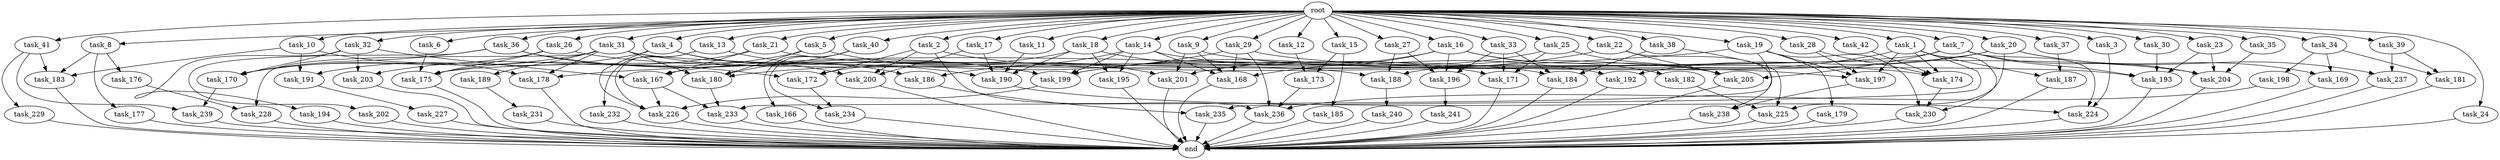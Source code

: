 digraph G {
  task_171 [size="1443109011.456000"];
  task_32 [size="1.024000"];
  task_191 [size="996432412.672000"];
  task_181 [size="386547056.640000"];
  task_27 [size="1.024000"];
  task_4 [size="1.024000"];
  task_2 [size="1.024000"];
  task_13 [size="1.024000"];
  task_241 [size="695784701.952000"];
  task_186 [size="1554778161.152000"];
  task_41 [size="1.024000"];
  task_177 [size="858993459.200000"];
  task_168 [size="2491081031.680000"];
  task_228 [size="292057776.128000"];
  task_6 [size="1.024000"];
  task_9 [size="1.024000"];
  task_175 [size="1752346656.768000"];
  task_179 [size="695784701.952000"];
  task_189 [size="214748364.800000"];
  task_188 [size="1254130450.432000"];
  task_231 [size="34359738.368000"];
  task_183 [size="1417339207.680000"];
  task_31 [size="1.024000"];
  task_14 [size="1.024000"];
  task_230 [size="970662608.896000"];
  task_16 [size="1.024000"];
  task_185 [size="549755813.888000"];
  task_194 [size="137438953.472000"];
  task_40 [size="1.024000"];
  task_170 [size="1194000908.288000"];
  task_15 [size="1.024000"];
  task_10 [size="1.024000"];
  task_173 [size="1099511627.776000"];
  task_29 [size="1.024000"];
  task_236 [size="1632087572.480000"];
  task_240 [size="309237645.312000"];
  task_235 [size="214748364.800000"];
  task_190 [size="2576980377.600000"];
  task_199 [size="2576980377.600000"];
  task_237 [size="386547056.640000"];
  task_26 [size="1.024000"];
  task_25 [size="1.024000"];
  task_201 [size="944892805.120000"];
  end [size="0.000000"];
  task_227 [size="695784701.952000"];
  task_169 [size="154618822.656000"];
  task_192 [size="773094113.280000"];
  task_19 [size="1.024000"];
  task_180 [size="1675037245.440000"];
  task_18 [size="1.024000"];
  task_12 [size="1.024000"];
  task_36 [size="1.024000"];
  task_33 [size="1.024000"];
  task_182 [size="549755813.888000"];
  task_197 [size="2078764171.264000"];
  task_24 [size="1.024000"];
  task_229 [size="420906795.008000"];
  task_202 [size="420906795.008000"];
  task_167 [size="352187318.272000"];
  task_184 [size="1073741824.000000"];
  task_174 [size="1546188226.560000"];
  task_224 [size="532575944.704000"];
  task_21 [size="1.024000"];
  task_37 [size="1.024000"];
  task_196 [size="2104533975.040000"];
  task_187 [size="996432412.672000"];
  task_23 [size="1.024000"];
  task_176 [size="858993459.200000"];
  root [size="0.000000"];
  task_5 [size="1.024000"];
  task_195 [size="1245540515.840000"];
  task_193 [size="1571958030.336000"];
  task_11 [size="1.024000"];
  task_234 [size="730144440.320000"];
  task_200 [size="1477468749.824000"];
  task_3 [size="1.024000"];
  task_166 [size="695784701.952000"];
  task_239 [size="970662608.896000"];
  task_225 [size="292057776.128000"];
  task_39 [size="1.024000"];
  task_232 [size="858993459.200000"];
  task_22 [size="1.024000"];
  task_28 [size="1.024000"];
  task_7 [size="1.024000"];
  task_34 [size="1.024000"];
  task_233 [size="1194000908.288000"];
  task_226 [size="2276332666.880000"];
  task_17 [size="1.024000"];
  task_198 [size="77309411.328000"];
  task_20 [size="1.024000"];
  task_178 [size="1047972020.224000"];
  task_205 [size="1700807049.216000"];
  task_1 [size="1.024000"];
  task_42 [size="1.024000"];
  task_204 [size="2379411881.984000"];
  task_172 [size="1279900254.208000"];
  task_35 [size="1.024000"];
  task_30 [size="1.024000"];
  task_203 [size="274877906.944000"];
  task_38 [size="1.024000"];
  task_238 [size="1116691496.960000"];
  task_8 [size="1.024000"];

  task_171 -> end [size="1.000000"];
  task_32 -> task_194 [size="134217728.000000"];
  task_32 -> task_167 [size="134217728.000000"];
  task_32 -> task_203 [size="134217728.000000"];
  task_32 -> task_170 [size="134217728.000000"];
  task_191 -> task_227 [size="679477248.000000"];
  task_181 -> end [size="1.000000"];
  task_27 -> task_188 [size="679477248.000000"];
  task_27 -> task_196 [size="679477248.000000"];
  task_4 -> task_191 [size="838860800.000000"];
  task_4 -> task_200 [size="838860800.000000"];
  task_4 -> task_186 [size="838860800.000000"];
  task_4 -> task_226 [size="838860800.000000"];
  task_2 -> task_200 [size="301989888.000000"];
  task_2 -> task_172 [size="301989888.000000"];
  task_2 -> task_174 [size="301989888.000000"];
  task_2 -> task_236 [size="301989888.000000"];
  task_13 -> task_232 [size="838860800.000000"];
  task_13 -> task_190 [size="838860800.000000"];
  task_13 -> task_226 [size="838860800.000000"];
  task_241 -> end [size="1.000000"];
  task_186 -> task_235 [size="75497472.000000"];
  task_41 -> task_183 [size="411041792.000000"];
  task_41 -> task_229 [size="411041792.000000"];
  task_41 -> task_239 [size="411041792.000000"];
  task_177 -> end [size="1.000000"];
  task_168 -> end [size="1.000000"];
  task_228 -> end [size="1.000000"];
  task_6 -> task_175 [size="679477248.000000"];
  task_9 -> task_201 [size="679477248.000000"];
  task_9 -> task_197 [size="679477248.000000"];
  task_9 -> task_168 [size="679477248.000000"];
  task_175 -> end [size="1.000000"];
  task_179 -> end [size="1.000000"];
  task_189 -> task_231 [size="33554432.000000"];
  task_188 -> task_240 [size="301989888.000000"];
  task_231 -> end [size="1.000000"];
  task_183 -> end [size="1.000000"];
  task_31 -> task_189 [size="209715200.000000"];
  task_31 -> task_193 [size="209715200.000000"];
  task_31 -> task_178 [size="209715200.000000"];
  task_31 -> task_199 [size="209715200.000000"];
  task_31 -> task_180 [size="209715200.000000"];
  task_31 -> task_170 [size="209715200.000000"];
  task_31 -> task_228 [size="209715200.000000"];
  task_14 -> task_199 [size="679477248.000000"];
  task_14 -> task_195 [size="679477248.000000"];
  task_14 -> task_192 [size="679477248.000000"];
  task_14 -> task_186 [size="679477248.000000"];
  task_14 -> task_168 [size="679477248.000000"];
  task_230 -> end [size="1.000000"];
  task_16 -> task_199 [size="536870912.000000"];
  task_16 -> task_182 [size="536870912.000000"];
  task_16 -> task_205 [size="536870912.000000"];
  task_16 -> task_168 [size="536870912.000000"];
  task_16 -> task_196 [size="536870912.000000"];
  task_185 -> end [size="1.000000"];
  task_194 -> end [size="1.000000"];
  task_40 -> task_180 [size="679477248.000000"];
  task_40 -> task_234 [size="679477248.000000"];
  task_40 -> task_166 [size="679477248.000000"];
  task_170 -> task_239 [size="536870912.000000"];
  task_15 -> task_185 [size="536870912.000000"];
  task_15 -> task_173 [size="536870912.000000"];
  task_10 -> task_183 [size="134217728.000000"];
  task_10 -> task_178 [size="134217728.000000"];
  task_10 -> task_191 [size="134217728.000000"];
  task_173 -> task_236 [size="679477248.000000"];
  task_29 -> task_204 [size="536870912.000000"];
  task_29 -> task_168 [size="536870912.000000"];
  task_29 -> task_180 [size="536870912.000000"];
  task_29 -> task_236 [size="536870912.000000"];
  task_236 -> end [size="1.000000"];
  task_240 -> end [size="1.000000"];
  task_235 -> end [size="1.000000"];
  task_190 -> task_224 [size="75497472.000000"];
  task_199 -> task_226 [size="134217728.000000"];
  task_237 -> end [size="1.000000"];
  task_26 -> task_175 [size="411041792.000000"];
  task_26 -> task_170 [size="411041792.000000"];
  task_26 -> task_188 [size="411041792.000000"];
  task_25 -> task_201 [size="33554432.000000"];
  task_25 -> task_171 [size="33554432.000000"];
  task_25 -> task_205 [size="33554432.000000"];
  task_201 -> end [size="1.000000"];
  task_227 -> end [size="1.000000"];
  task_169 -> end [size="1.000000"];
  task_192 -> end [size="1.000000"];
  task_19 -> task_230 [size="679477248.000000"];
  task_19 -> task_233 [size="679477248.000000"];
  task_19 -> task_197 [size="679477248.000000"];
  task_19 -> task_178 [size="679477248.000000"];
  task_19 -> task_179 [size="679477248.000000"];
  task_180 -> task_233 [size="75497472.000000"];
  task_18 -> task_195 [size="536870912.000000"];
  task_18 -> task_172 [size="536870912.000000"];
  task_18 -> task_171 [size="536870912.000000"];
  task_18 -> task_190 [size="536870912.000000"];
  task_12 -> task_173 [size="536870912.000000"];
  task_36 -> task_172 [size="411041792.000000"];
  task_36 -> task_199 [size="411041792.000000"];
  task_36 -> task_170 [size="411041792.000000"];
  task_36 -> task_202 [size="411041792.000000"];
  task_33 -> task_184 [size="838860800.000000"];
  task_33 -> task_171 [size="838860800.000000"];
  task_33 -> task_196 [size="838860800.000000"];
  task_182 -> task_225 [size="134217728.000000"];
  task_197 -> task_238 [size="411041792.000000"];
  task_24 -> end [size="1.000000"];
  task_229 -> end [size="1.000000"];
  task_202 -> end [size="1.000000"];
  task_167 -> task_233 [size="411041792.000000"];
  task_167 -> task_226 [size="411041792.000000"];
  task_184 -> end [size="1.000000"];
  task_174 -> task_230 [size="134217728.000000"];
  task_224 -> end [size="1.000000"];
  task_21 -> task_203 [size="134217728.000000"];
  task_21 -> task_167 [size="134217728.000000"];
  task_21 -> task_184 [size="134217728.000000"];
  task_37 -> task_187 [size="838860800.000000"];
  task_196 -> task_241 [size="679477248.000000"];
  task_187 -> end [size="1.000000"];
  task_23 -> task_204 [size="838860800.000000"];
  task_23 -> task_193 [size="838860800.000000"];
  task_176 -> task_228 [size="75497472.000000"];
  root -> task_12 [size="1.000000"];
  root -> task_36 [size="1.000000"];
  root -> task_16 [size="1.000000"];
  root -> task_9 [size="1.000000"];
  root -> task_39 [size="1.000000"];
  root -> task_11 [size="1.000000"];
  root -> task_22 [size="1.000000"];
  root -> task_7 [size="1.000000"];
  root -> task_33 [size="1.000000"];
  root -> task_28 [size="1.000000"];
  root -> task_4 [size="1.000000"];
  root -> task_34 [size="1.000000"];
  root -> task_2 [size="1.000000"];
  root -> task_15 [size="1.000000"];
  root -> task_10 [size="1.000000"];
  root -> task_29 [size="1.000000"];
  root -> task_21 [size="1.000000"];
  root -> task_17 [size="1.000000"];
  root -> task_18 [size="1.000000"];
  root -> task_41 [size="1.000000"];
  root -> task_20 [size="1.000000"];
  root -> task_23 [size="1.000000"];
  root -> task_42 [size="1.000000"];
  root -> task_6 [size="1.000000"];
  root -> task_32 [size="1.000000"];
  root -> task_5 [size="1.000000"];
  root -> task_37 [size="1.000000"];
  root -> task_26 [size="1.000000"];
  root -> task_25 [size="1.000000"];
  root -> task_31 [size="1.000000"];
  root -> task_35 [size="1.000000"];
  root -> task_13 [size="1.000000"];
  root -> task_30 [size="1.000000"];
  root -> task_19 [size="1.000000"];
  root -> task_1 [size="1.000000"];
  root -> task_40 [size="1.000000"];
  root -> task_38 [size="1.000000"];
  root -> task_24 [size="1.000000"];
  root -> task_3 [size="1.000000"];
  root -> task_8 [size="1.000000"];
  root -> task_27 [size="1.000000"];
  root -> task_14 [size="1.000000"];
  task_5 -> task_175 [size="209715200.000000"];
  task_5 -> task_201 [size="209715200.000000"];
  task_5 -> task_180 [size="209715200.000000"];
  task_195 -> end [size="1.000000"];
  task_193 -> end [size="1.000000"];
  task_11 -> task_190 [size="838860800.000000"];
  task_234 -> end [size="1.000000"];
  task_200 -> end [size="1.000000"];
  task_3 -> task_224 [size="33554432.000000"];
  task_166 -> end [size="1.000000"];
  task_239 -> end [size="1.000000"];
  task_225 -> end [size="1.000000"];
  task_39 -> task_237 [size="301989888.000000"];
  task_39 -> task_181 [size="301989888.000000"];
  task_232 -> end [size="1.000000"];
  task_22 -> task_199 [size="679477248.000000"];
  task_22 -> task_238 [size="679477248.000000"];
  task_22 -> task_205 [size="679477248.000000"];
  task_28 -> task_197 [size="536870912.000000"];
  task_28 -> task_174 [size="536870912.000000"];
  task_7 -> task_175 [size="411041792.000000"];
  task_7 -> task_224 [size="411041792.000000"];
  task_7 -> task_204 [size="411041792.000000"];
  task_7 -> task_193 [size="411041792.000000"];
  task_7 -> task_205 [size="411041792.000000"];
  task_34 -> task_169 [size="75497472.000000"];
  task_34 -> task_198 [size="75497472.000000"];
  task_34 -> task_181 [size="75497472.000000"];
  task_233 -> end [size="1.000000"];
  task_226 -> end [size="1.000000"];
  task_17 -> task_200 [size="301989888.000000"];
  task_17 -> task_190 [size="301989888.000000"];
  task_198 -> task_236 [size="75497472.000000"];
  task_20 -> task_167 [size="75497472.000000"];
  task_20 -> task_192 [size="75497472.000000"];
  task_20 -> task_237 [size="75497472.000000"];
  task_20 -> task_225 [size="75497472.000000"];
  task_20 -> task_169 [size="75497472.000000"];
  task_178 -> end [size="1.000000"];
  task_205 -> end [size="1.000000"];
  task_1 -> task_187 [size="134217728.000000"];
  task_1 -> task_230 [size="134217728.000000"];
  task_1 -> task_235 [size="134217728.000000"];
  task_1 -> task_174 [size="134217728.000000"];
  task_1 -> task_188 [size="134217728.000000"];
  task_1 -> task_197 [size="134217728.000000"];
  task_42 -> task_174 [size="536870912.000000"];
  task_204 -> end [size="1.000000"];
  task_172 -> task_234 [size="33554432.000000"];
  task_35 -> task_204 [size="536870912.000000"];
  task_30 -> task_193 [size="75497472.000000"];
  task_203 -> end [size="1.000000"];
  task_38 -> task_184 [size="75497472.000000"];
  task_38 -> task_225 [size="75497472.000000"];
  task_238 -> end [size="1.000000"];
  task_8 -> task_176 [size="838860800.000000"];
  task_8 -> task_183 [size="838860800.000000"];
  task_8 -> task_177 [size="838860800.000000"];
}
